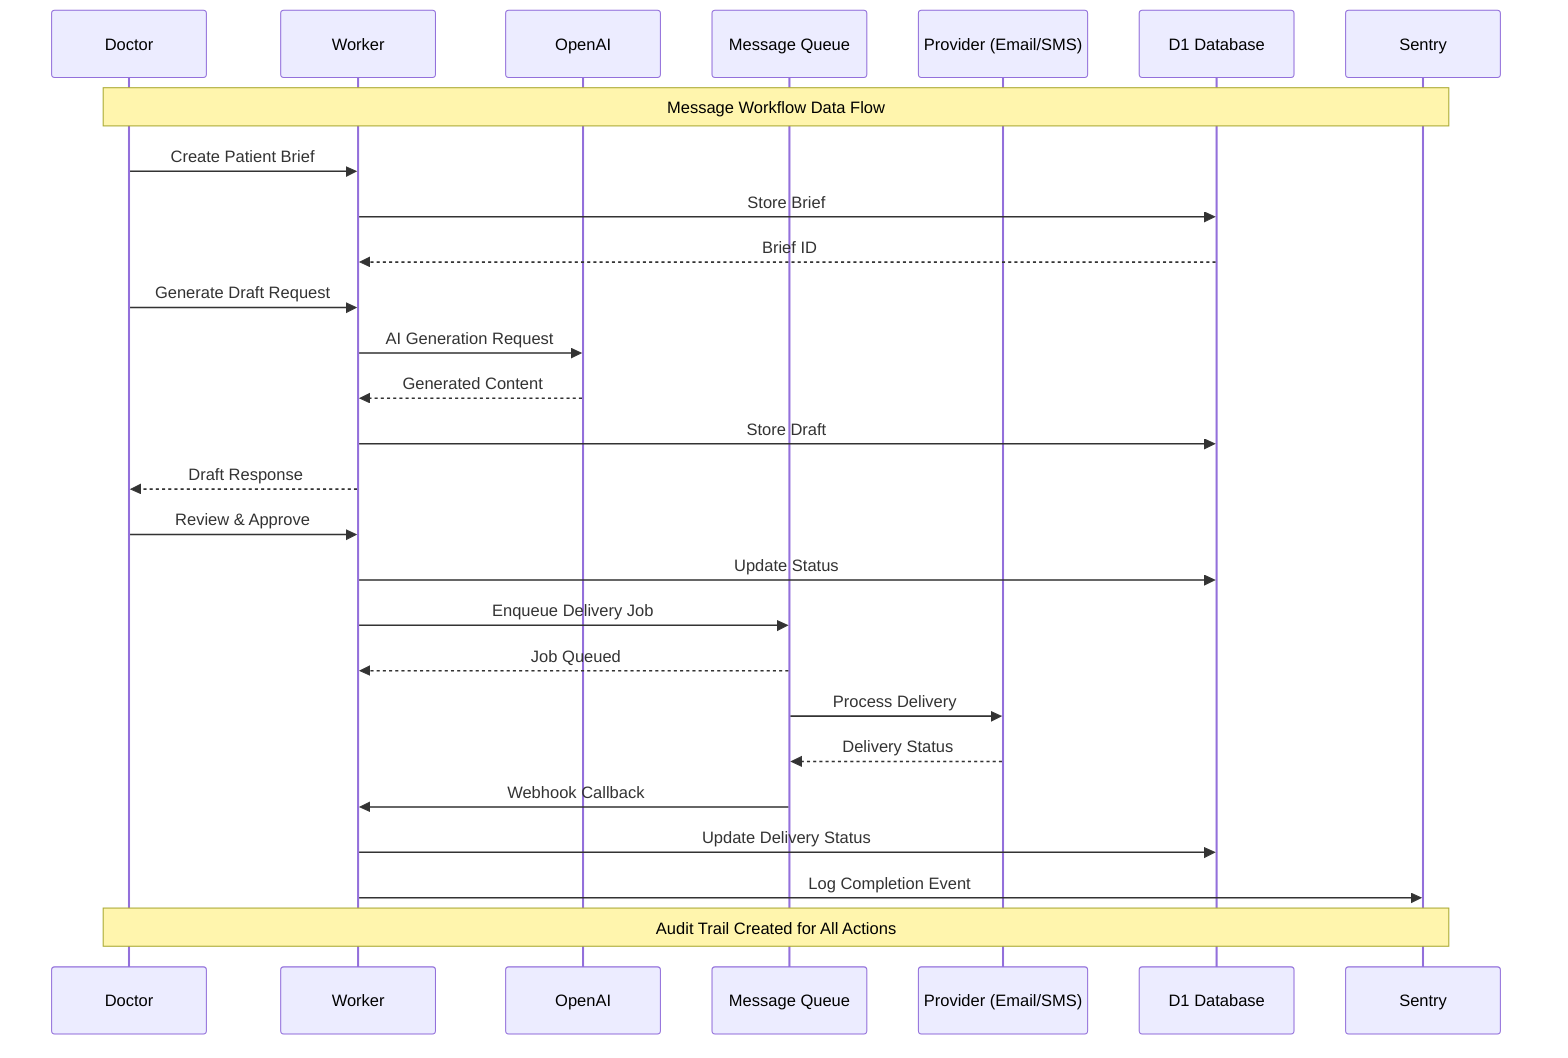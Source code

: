 sequenceDiagram
    participant D as Doctor
    participant W as Worker
    participant AI as OpenAI
    participant Q as Message Queue
    participant P as Provider (Email/SMS)
    participant DB as D1 Database
    participant S as Sentry

    Note over D,S: Message Workflow Data Flow

    D->>W: Create Patient Brief
    W->>DB: Store Brief
    DB-->>W: Brief ID
    
    D->>W: Generate Draft Request
    W->>AI: AI Generation Request
    AI-->>W: Generated Content
    W->>DB: Store Draft
    W-->>D: Draft Response

    D->>W: Review & Approve
    W->>DB: Update Status
    W->>Q: Enqueue Delivery Job
    Q-->>W: Job Queued

    Q->>P: Process Delivery
    P-->>Q: Delivery Status
    Q->>W: Webhook Callback
    W->>DB: Update Delivery Status
    W->>S: Log Completion Event

    Note over D,S: Audit Trail Created for All Actions